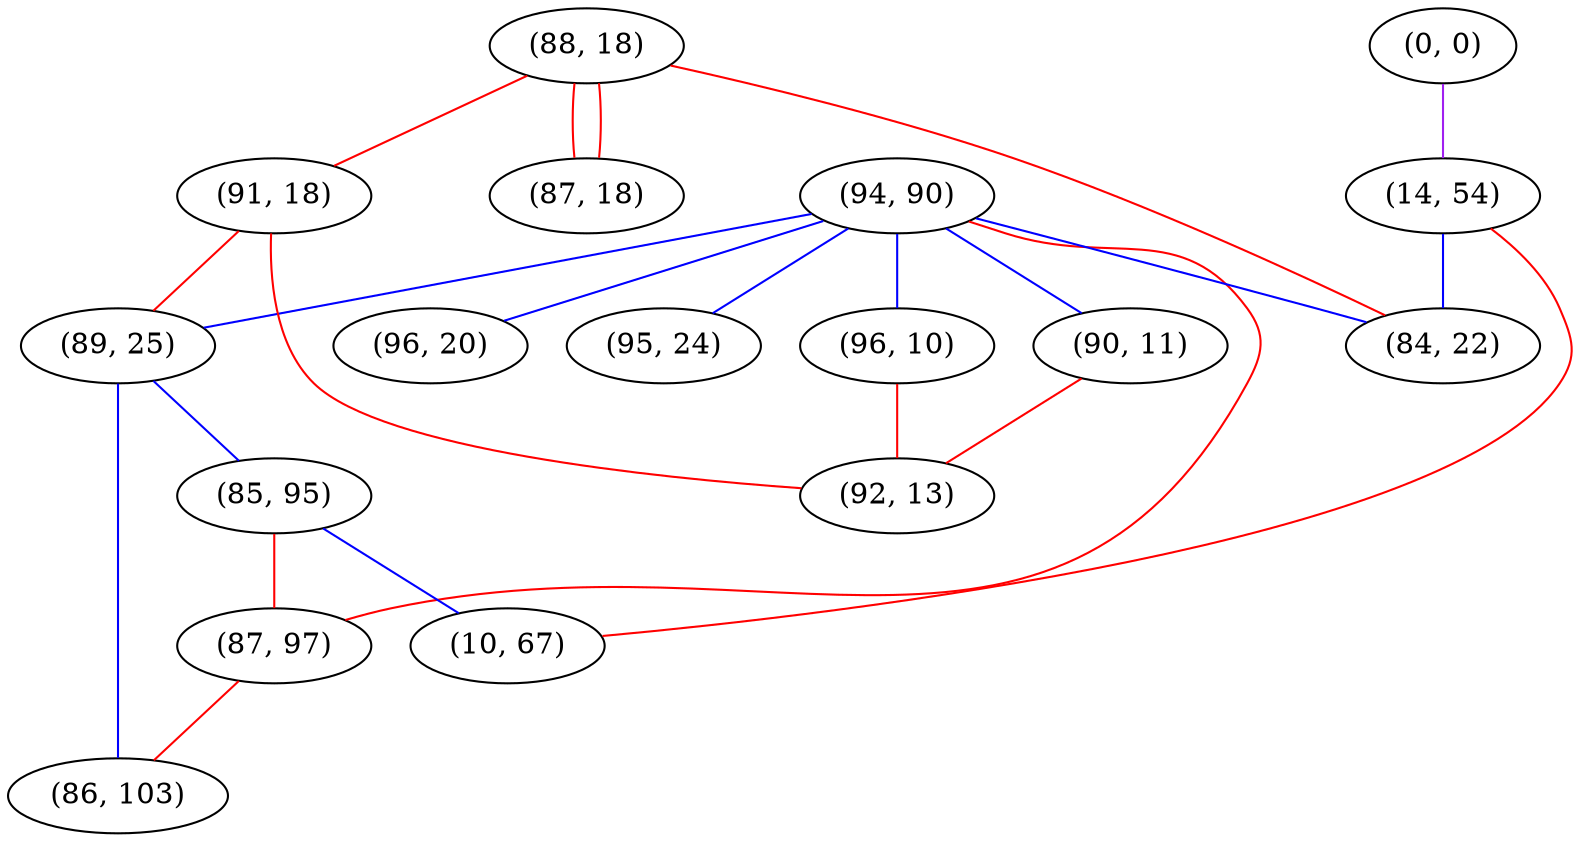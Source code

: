 graph "" {
"(94, 90)";
"(88, 18)";
"(96, 20)";
"(91, 18)";
"(89, 25)";
"(0, 0)";
"(95, 24)";
"(85, 95)";
"(90, 11)";
"(96, 10)";
"(87, 97)";
"(92, 13)";
"(86, 103)";
"(14, 54)";
"(10, 67)";
"(87, 18)";
"(84, 22)";
"(94, 90)" -- "(84, 22)"  [color=blue, key=0, weight=3];
"(94, 90)" -- "(96, 20)"  [color=blue, key=0, weight=3];
"(94, 90)" -- "(89, 25)"  [color=blue, key=0, weight=3];
"(94, 90)" -- "(90, 11)"  [color=blue, key=0, weight=3];
"(94, 90)" -- "(96, 10)"  [color=blue, key=0, weight=3];
"(94, 90)" -- "(87, 97)"  [color=red, key=0, weight=1];
"(94, 90)" -- "(95, 24)"  [color=blue, key=0, weight=3];
"(88, 18)" -- "(91, 18)"  [color=red, key=0, weight=1];
"(88, 18)" -- "(84, 22)"  [color=red, key=0, weight=1];
"(88, 18)" -- "(87, 18)"  [color=red, key=0, weight=1];
"(88, 18)" -- "(87, 18)"  [color=red, key=1, weight=1];
"(91, 18)" -- "(92, 13)"  [color=red, key=0, weight=1];
"(91, 18)" -- "(89, 25)"  [color=red, key=0, weight=1];
"(89, 25)" -- "(85, 95)"  [color=blue, key=0, weight=3];
"(89, 25)" -- "(86, 103)"  [color=blue, key=0, weight=3];
"(0, 0)" -- "(14, 54)"  [color=purple, key=0, weight=4];
"(85, 95)" -- "(10, 67)"  [color=blue, key=0, weight=3];
"(85, 95)" -- "(87, 97)"  [color=red, key=0, weight=1];
"(90, 11)" -- "(92, 13)"  [color=red, key=0, weight=1];
"(96, 10)" -- "(92, 13)"  [color=red, key=0, weight=1];
"(87, 97)" -- "(86, 103)"  [color=red, key=0, weight=1];
"(14, 54)" -- "(10, 67)"  [color=red, key=0, weight=1];
"(14, 54)" -- "(84, 22)"  [color=blue, key=0, weight=3];
}
